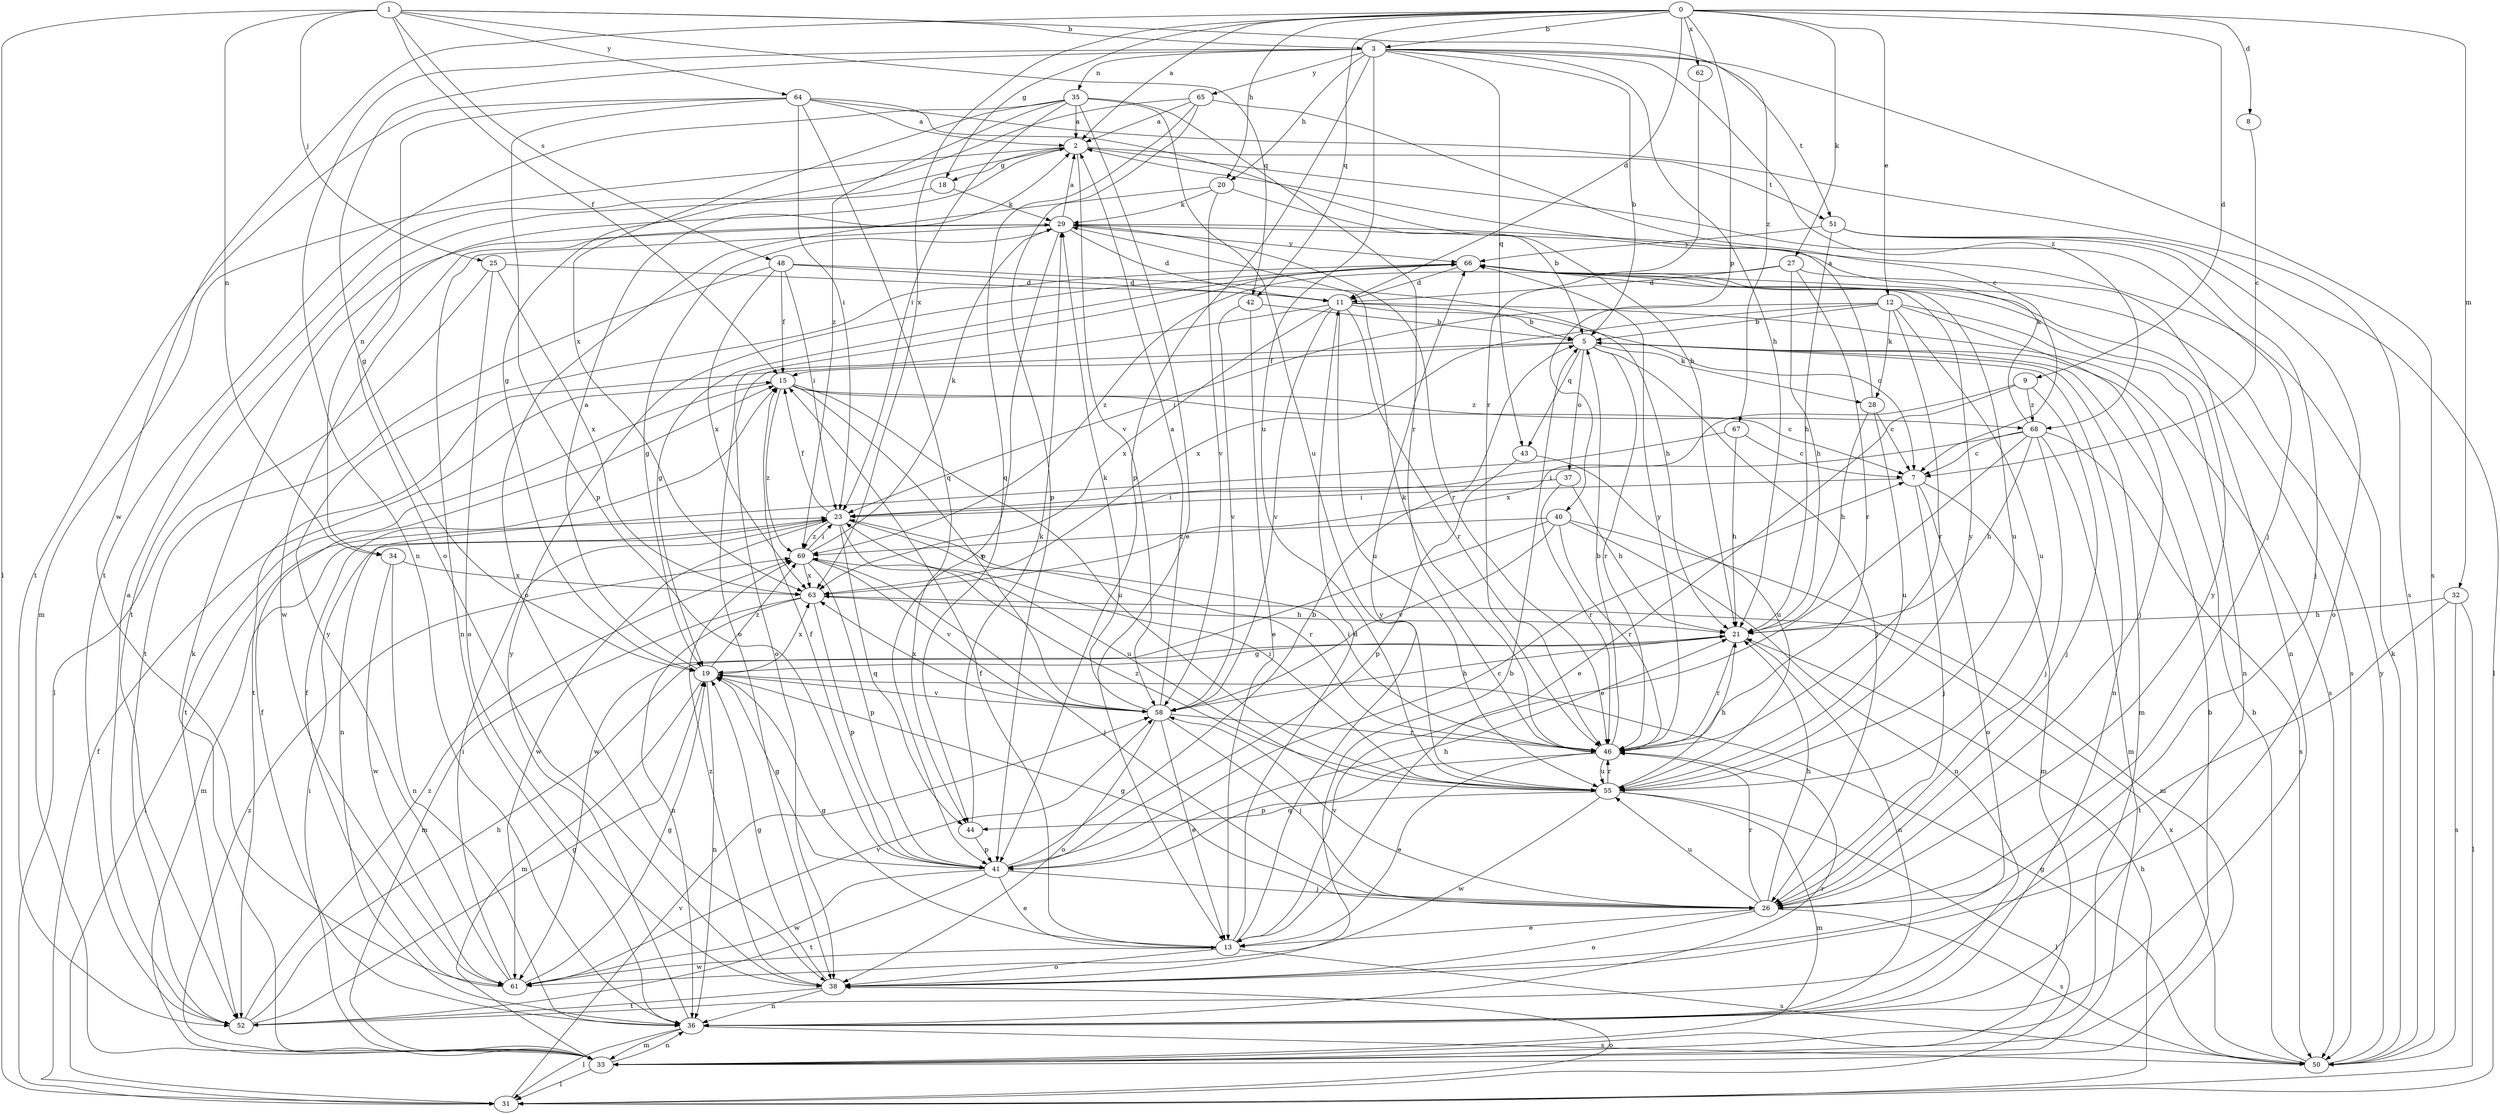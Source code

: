 strict digraph  {
0;
1;
2;
3;
5;
7;
8;
9;
11;
12;
13;
15;
18;
19;
20;
21;
23;
25;
26;
27;
28;
29;
31;
32;
33;
34;
35;
36;
37;
38;
40;
41;
42;
43;
44;
46;
48;
50;
51;
52;
55;
58;
61;
62;
63;
64;
65;
66;
67;
68;
69;
0 -> 2  [label=a];
0 -> 3  [label=b];
0 -> 8  [label=d];
0 -> 9  [label=d];
0 -> 11  [label=d];
0 -> 12  [label=e];
0 -> 18  [label=g];
0 -> 20  [label=h];
0 -> 27  [label=k];
0 -> 32  [label=m];
0 -> 40  [label=p];
0 -> 42  [label=q];
0 -> 61  [label=w];
0 -> 62  [label=x];
0 -> 63  [label=x];
1 -> 3  [label=b];
1 -> 15  [label=f];
1 -> 25  [label=j];
1 -> 31  [label=l];
1 -> 34  [label=n];
1 -> 42  [label=q];
1 -> 48  [label=s];
1 -> 64  [label=y];
1 -> 67  [label=z];
2 -> 18  [label=g];
2 -> 26  [label=j];
2 -> 33  [label=m];
2 -> 34  [label=n];
2 -> 51  [label=t];
2 -> 58  [label=v];
3 -> 5  [label=b];
3 -> 19  [label=g];
3 -> 20  [label=h];
3 -> 21  [label=h];
3 -> 35  [label=n];
3 -> 36  [label=n];
3 -> 41  [label=p];
3 -> 43  [label=q];
3 -> 50  [label=s];
3 -> 51  [label=t];
3 -> 55  [label=u];
3 -> 65  [label=y];
3 -> 68  [label=z];
5 -> 15  [label=f];
5 -> 26  [label=j];
5 -> 28  [label=k];
5 -> 33  [label=m];
5 -> 36  [label=n];
5 -> 37  [label=o];
5 -> 43  [label=q];
5 -> 46  [label=r];
5 -> 52  [label=t];
7 -> 23  [label=i];
7 -> 26  [label=j];
7 -> 33  [label=m];
7 -> 38  [label=o];
8 -> 7  [label=c];
9 -> 13  [label=e];
9 -> 26  [label=j];
9 -> 63  [label=x];
9 -> 68  [label=z];
11 -> 5  [label=b];
11 -> 7  [label=c];
11 -> 38  [label=o];
11 -> 46  [label=r];
11 -> 50  [label=s];
11 -> 55  [label=u];
11 -> 58  [label=v];
11 -> 63  [label=x];
12 -> 5  [label=b];
12 -> 23  [label=i];
12 -> 26  [label=j];
12 -> 28  [label=k];
12 -> 36  [label=n];
12 -> 46  [label=r];
12 -> 55  [label=u];
12 -> 63  [label=x];
13 -> 11  [label=d];
13 -> 15  [label=f];
13 -> 19  [label=g];
13 -> 38  [label=o];
13 -> 50  [label=s];
13 -> 61  [label=w];
13 -> 66  [label=y];
15 -> 7  [label=c];
15 -> 52  [label=t];
15 -> 55  [label=u];
15 -> 58  [label=v];
15 -> 68  [label=z];
15 -> 69  [label=z];
18 -> 29  [label=k];
18 -> 52  [label=t];
19 -> 2  [label=a];
19 -> 33  [label=m];
19 -> 36  [label=n];
19 -> 58  [label=v];
19 -> 63  [label=x];
19 -> 69  [label=z];
20 -> 5  [label=b];
20 -> 29  [label=k];
20 -> 38  [label=o];
20 -> 58  [label=v];
21 -> 19  [label=g];
21 -> 36  [label=n];
21 -> 46  [label=r];
23 -> 15  [label=f];
23 -> 33  [label=m];
23 -> 44  [label=q];
23 -> 46  [label=r];
23 -> 55  [label=u];
23 -> 61  [label=w];
23 -> 69  [label=z];
25 -> 11  [label=d];
25 -> 31  [label=l];
25 -> 38  [label=o];
25 -> 63  [label=x];
26 -> 13  [label=e];
26 -> 19  [label=g];
26 -> 21  [label=h];
26 -> 38  [label=o];
26 -> 46  [label=r];
26 -> 50  [label=s];
26 -> 55  [label=u];
26 -> 58  [label=v];
26 -> 66  [label=y];
27 -> 11  [label=d];
27 -> 21  [label=h];
27 -> 36  [label=n];
27 -> 46  [label=r];
27 -> 69  [label=z];
28 -> 2  [label=a];
28 -> 7  [label=c];
28 -> 21  [label=h];
28 -> 55  [label=u];
29 -> 2  [label=a];
29 -> 11  [label=d];
29 -> 19  [label=g];
29 -> 36  [label=n];
29 -> 41  [label=p];
29 -> 46  [label=r];
29 -> 61  [label=w];
29 -> 66  [label=y];
31 -> 15  [label=f];
31 -> 21  [label=h];
31 -> 23  [label=i];
31 -> 38  [label=o];
31 -> 58  [label=v];
32 -> 21  [label=h];
32 -> 31  [label=l];
32 -> 50  [label=s];
32 -> 52  [label=t];
33 -> 5  [label=b];
33 -> 23  [label=i];
33 -> 29  [label=k];
33 -> 31  [label=l];
33 -> 36  [label=n];
33 -> 69  [label=z];
34 -> 36  [label=n];
34 -> 61  [label=w];
34 -> 63  [label=x];
35 -> 2  [label=a];
35 -> 13  [label=e];
35 -> 23  [label=i];
35 -> 46  [label=r];
35 -> 52  [label=t];
35 -> 55  [label=u];
35 -> 63  [label=x];
35 -> 69  [label=z];
36 -> 15  [label=f];
36 -> 31  [label=l];
36 -> 33  [label=m];
36 -> 46  [label=r];
36 -> 50  [label=s];
36 -> 66  [label=y];
37 -> 21  [label=h];
37 -> 23  [label=i];
37 -> 46  [label=r];
38 -> 5  [label=b];
38 -> 19  [label=g];
38 -> 36  [label=n];
38 -> 52  [label=t];
38 -> 69  [label=z];
40 -> 33  [label=m];
40 -> 36  [label=n];
40 -> 46  [label=r];
40 -> 58  [label=v];
40 -> 61  [label=w];
40 -> 69  [label=z];
41 -> 5  [label=b];
41 -> 7  [label=c];
41 -> 13  [label=e];
41 -> 15  [label=f];
41 -> 19  [label=g];
41 -> 21  [label=h];
41 -> 26  [label=j];
41 -> 52  [label=t];
41 -> 61  [label=w];
42 -> 5  [label=b];
42 -> 13  [label=e];
42 -> 58  [label=v];
43 -> 41  [label=p];
43 -> 55  [label=u];
44 -> 29  [label=k];
44 -> 41  [label=p];
46 -> 5  [label=b];
46 -> 13  [label=e];
46 -> 23  [label=i];
46 -> 29  [label=k];
46 -> 41  [label=p];
46 -> 55  [label=u];
46 -> 66  [label=y];
48 -> 11  [label=d];
48 -> 15  [label=f];
48 -> 21  [label=h];
48 -> 23  [label=i];
48 -> 52  [label=t];
48 -> 63  [label=x];
50 -> 5  [label=b];
50 -> 19  [label=g];
50 -> 29  [label=k];
50 -> 63  [label=x];
50 -> 66  [label=y];
51 -> 21  [label=h];
51 -> 26  [label=j];
51 -> 31  [label=l];
51 -> 38  [label=o];
51 -> 66  [label=y];
52 -> 2  [label=a];
52 -> 19  [label=g];
52 -> 21  [label=h];
52 -> 69  [label=z];
55 -> 21  [label=h];
55 -> 23  [label=i];
55 -> 31  [label=l];
55 -> 33  [label=m];
55 -> 44  [label=q];
55 -> 46  [label=r];
55 -> 61  [label=w];
55 -> 66  [label=y];
55 -> 69  [label=z];
58 -> 2  [label=a];
58 -> 13  [label=e];
58 -> 21  [label=h];
58 -> 26  [label=j];
58 -> 29  [label=k];
58 -> 38  [label=o];
58 -> 46  [label=r];
58 -> 63  [label=x];
61 -> 15  [label=f];
61 -> 19  [label=g];
61 -> 23  [label=i];
61 -> 58  [label=v];
61 -> 66  [label=y];
62 -> 46  [label=r];
63 -> 21  [label=h];
63 -> 33  [label=m];
63 -> 36  [label=n];
63 -> 41  [label=p];
64 -> 2  [label=a];
64 -> 21  [label=h];
64 -> 23  [label=i];
64 -> 38  [label=o];
64 -> 41  [label=p];
64 -> 44  [label=q];
64 -> 50  [label=s];
64 -> 52  [label=t];
65 -> 2  [label=a];
65 -> 7  [label=c];
65 -> 19  [label=g];
65 -> 41  [label=p];
65 -> 44  [label=q];
66 -> 11  [label=d];
66 -> 19  [label=g];
66 -> 38  [label=o];
66 -> 50  [label=s];
66 -> 55  [label=u];
67 -> 7  [label=c];
67 -> 21  [label=h];
67 -> 36  [label=n];
68 -> 7  [label=c];
68 -> 13  [label=e];
68 -> 21  [label=h];
68 -> 23  [label=i];
68 -> 26  [label=j];
68 -> 29  [label=k];
68 -> 33  [label=m];
68 -> 50  [label=s];
69 -> 23  [label=i];
69 -> 26  [label=j];
69 -> 29  [label=k];
69 -> 41  [label=p];
69 -> 58  [label=v];
69 -> 63  [label=x];
}
